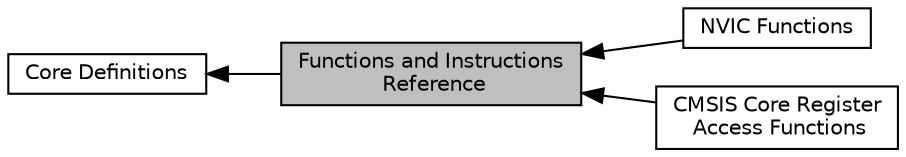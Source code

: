 digraph "Functions and Instructions Reference"
{
  edge [fontname="Helvetica",fontsize="10",labelfontname="Helvetica",labelfontsize="10"];
  node [fontname="Helvetica",fontsize="10",shape=box];
  rankdir=LR;
  Node1 [label="Functions and Instructions\l Reference",height=0.2,width=0.4,color="black", fillcolor="grey75", style="filled", fontcolor="black",tooltip=" "];
  Node4 [label="NVIC Functions",height=0.2,width=0.4,color="black", fillcolor="white", style="filled",URL="$group__CMSIS__Core__NVICFunctions.html",tooltip="Functions that manage interrupts and exceptions via the NVIC."];
  Node3 [label="CMSIS Core Register\l Access Functions",height=0.2,width=0.4,color="black", fillcolor="white", style="filled",URL="$group__CMSIS__Core__RegAccFunctions.html",tooltip=" "];
  Node2 [label="Core Definitions",height=0.2,width=0.4,color="black", fillcolor="white", style="filled",URL="$group__CMSIS__core__base.html",tooltip="Definitions for base addresses, unions, and structures."];
  Node2->Node1 [shape=plaintext, dir="back", style="solid"];
  Node1->Node3 [shape=plaintext, dir="back", style="solid"];
  Node1->Node4 [shape=plaintext, dir="back", style="solid"];
}
